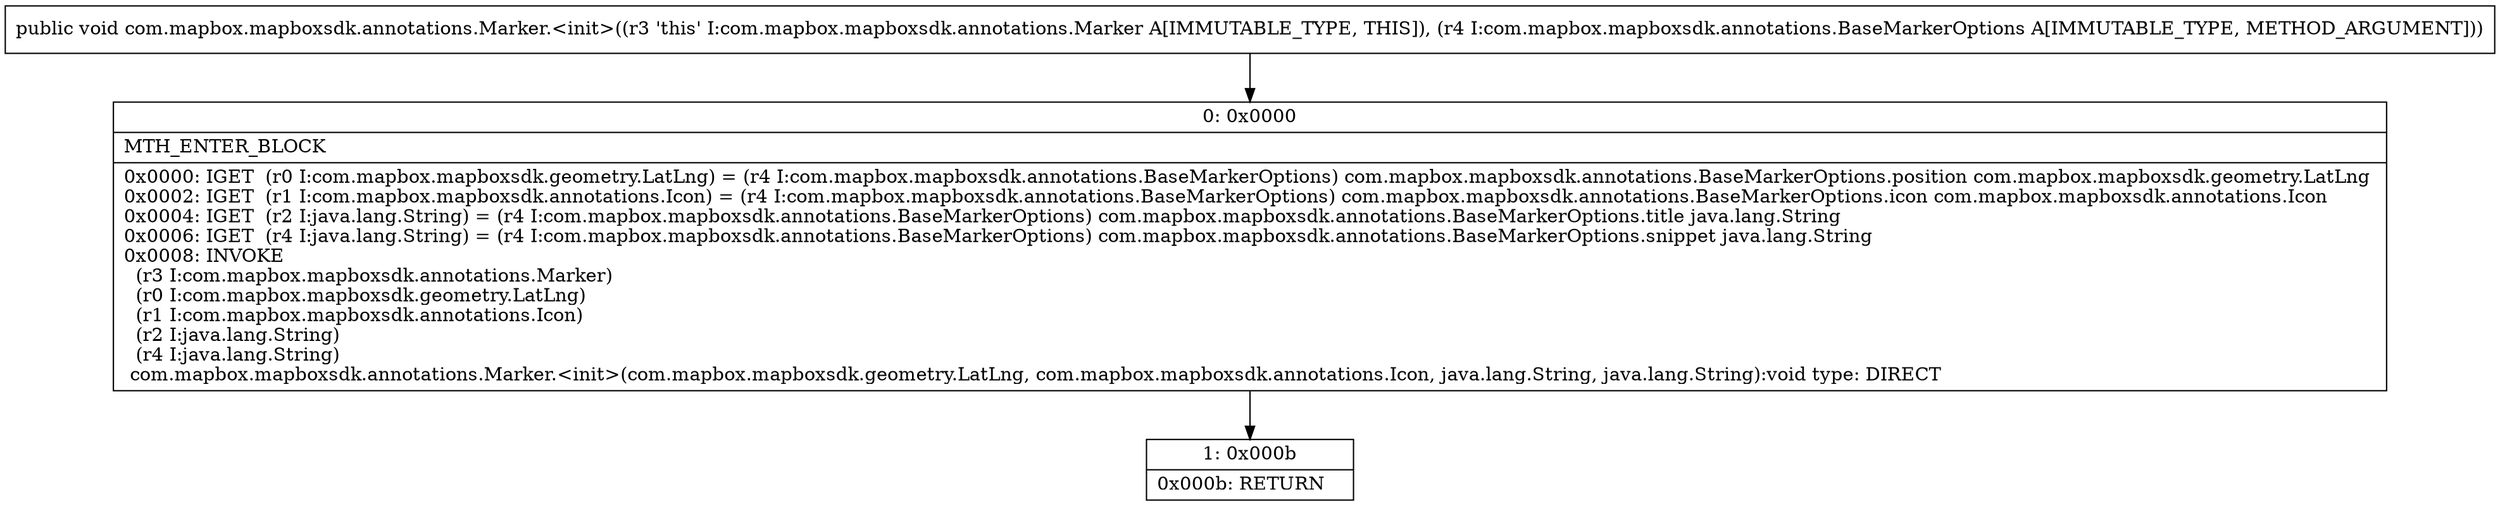 digraph "CFG forcom.mapbox.mapboxsdk.annotations.Marker.\<init\>(Lcom\/mapbox\/mapboxsdk\/annotations\/BaseMarkerOptions;)V" {
Node_0 [shape=record,label="{0\:\ 0x0000|MTH_ENTER_BLOCK\l|0x0000: IGET  (r0 I:com.mapbox.mapboxsdk.geometry.LatLng) = (r4 I:com.mapbox.mapboxsdk.annotations.BaseMarkerOptions) com.mapbox.mapboxsdk.annotations.BaseMarkerOptions.position com.mapbox.mapboxsdk.geometry.LatLng \l0x0002: IGET  (r1 I:com.mapbox.mapboxsdk.annotations.Icon) = (r4 I:com.mapbox.mapboxsdk.annotations.BaseMarkerOptions) com.mapbox.mapboxsdk.annotations.BaseMarkerOptions.icon com.mapbox.mapboxsdk.annotations.Icon \l0x0004: IGET  (r2 I:java.lang.String) = (r4 I:com.mapbox.mapboxsdk.annotations.BaseMarkerOptions) com.mapbox.mapboxsdk.annotations.BaseMarkerOptions.title java.lang.String \l0x0006: IGET  (r4 I:java.lang.String) = (r4 I:com.mapbox.mapboxsdk.annotations.BaseMarkerOptions) com.mapbox.mapboxsdk.annotations.BaseMarkerOptions.snippet java.lang.String \l0x0008: INVOKE  \l  (r3 I:com.mapbox.mapboxsdk.annotations.Marker)\l  (r0 I:com.mapbox.mapboxsdk.geometry.LatLng)\l  (r1 I:com.mapbox.mapboxsdk.annotations.Icon)\l  (r2 I:java.lang.String)\l  (r4 I:java.lang.String)\l com.mapbox.mapboxsdk.annotations.Marker.\<init\>(com.mapbox.mapboxsdk.geometry.LatLng, com.mapbox.mapboxsdk.annotations.Icon, java.lang.String, java.lang.String):void type: DIRECT \l}"];
Node_1 [shape=record,label="{1\:\ 0x000b|0x000b: RETURN   \l}"];
MethodNode[shape=record,label="{public void com.mapbox.mapboxsdk.annotations.Marker.\<init\>((r3 'this' I:com.mapbox.mapboxsdk.annotations.Marker A[IMMUTABLE_TYPE, THIS]), (r4 I:com.mapbox.mapboxsdk.annotations.BaseMarkerOptions A[IMMUTABLE_TYPE, METHOD_ARGUMENT])) }"];
MethodNode -> Node_0;
Node_0 -> Node_1;
}

